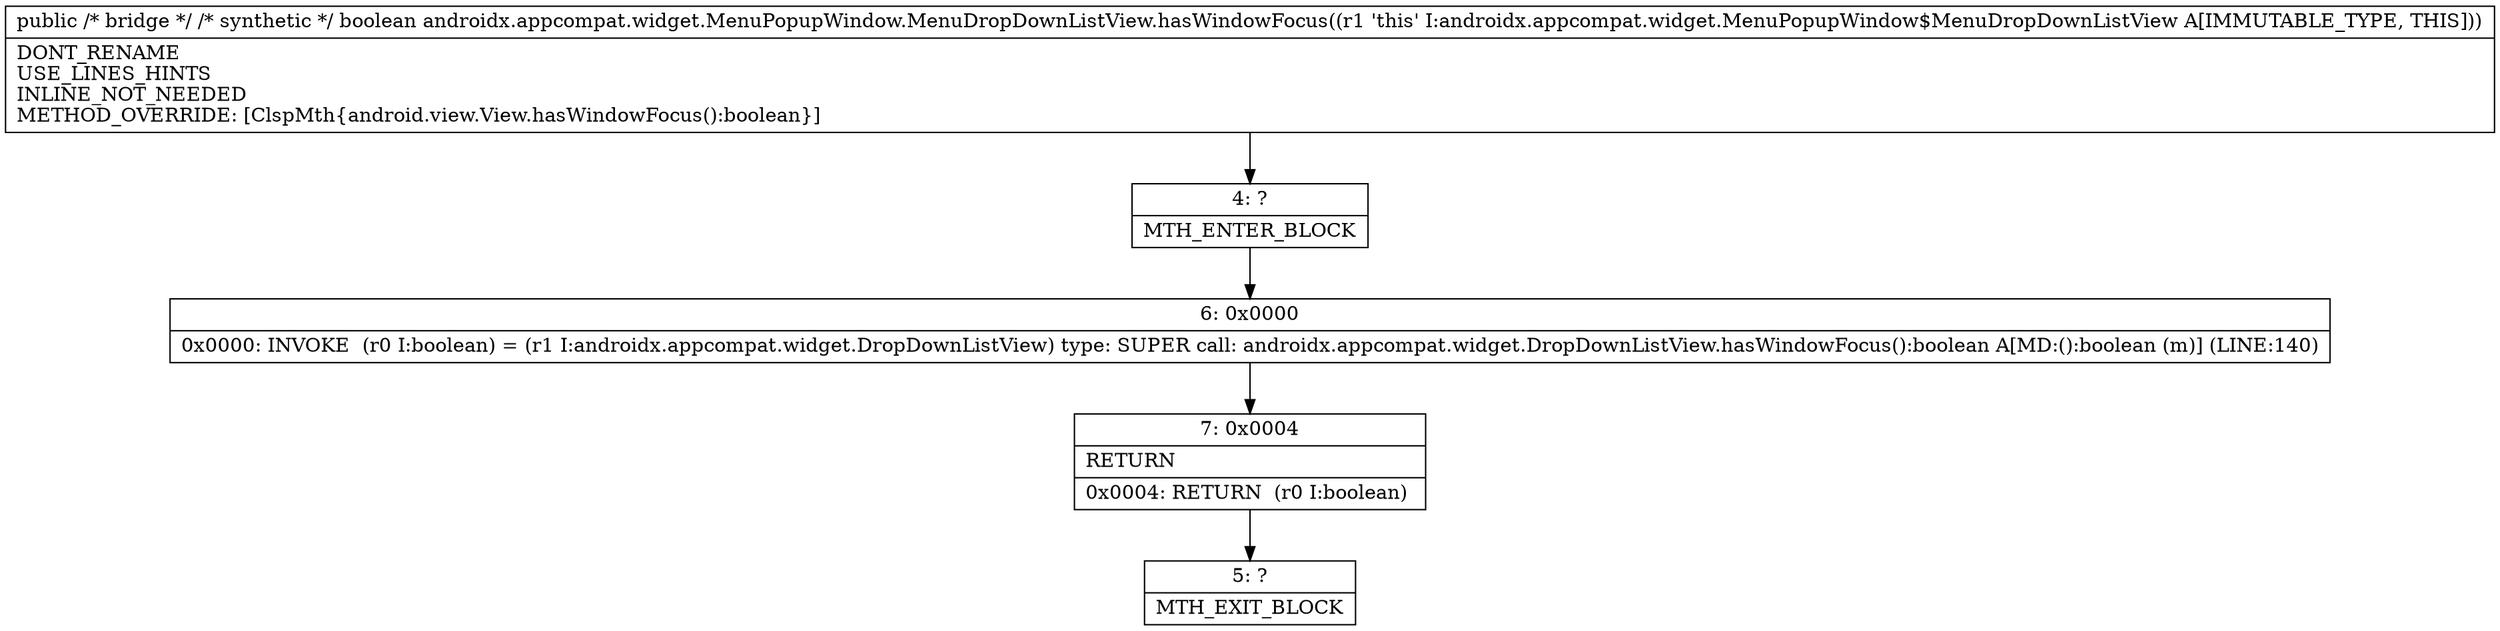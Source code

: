 digraph "CFG forandroidx.appcompat.widget.MenuPopupWindow.MenuDropDownListView.hasWindowFocus()Z" {
Node_4 [shape=record,label="{4\:\ ?|MTH_ENTER_BLOCK\l}"];
Node_6 [shape=record,label="{6\:\ 0x0000|0x0000: INVOKE  (r0 I:boolean) = (r1 I:androidx.appcompat.widget.DropDownListView) type: SUPER call: androidx.appcompat.widget.DropDownListView.hasWindowFocus():boolean A[MD:():boolean (m)] (LINE:140)\l}"];
Node_7 [shape=record,label="{7\:\ 0x0004|RETURN\l|0x0004: RETURN  (r0 I:boolean) \l}"];
Node_5 [shape=record,label="{5\:\ ?|MTH_EXIT_BLOCK\l}"];
MethodNode[shape=record,label="{public \/* bridge *\/ \/* synthetic *\/ boolean androidx.appcompat.widget.MenuPopupWindow.MenuDropDownListView.hasWindowFocus((r1 'this' I:androidx.appcompat.widget.MenuPopupWindow$MenuDropDownListView A[IMMUTABLE_TYPE, THIS]))  | DONT_RENAME\lUSE_LINES_HINTS\lINLINE_NOT_NEEDED\lMETHOD_OVERRIDE: [ClspMth\{android.view.View.hasWindowFocus():boolean\}]\l}"];
MethodNode -> Node_4;Node_4 -> Node_6;
Node_6 -> Node_7;
Node_7 -> Node_5;
}

